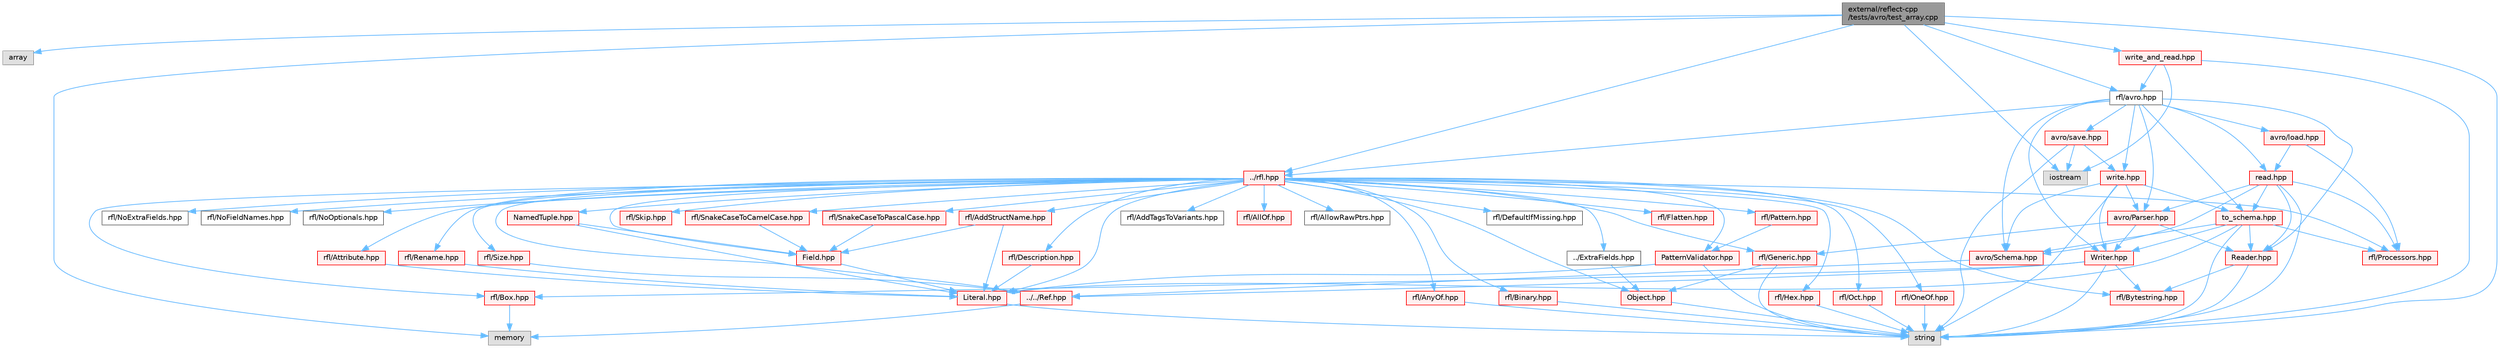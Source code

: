 digraph "external/reflect-cpp/tests/avro/test_array.cpp"
{
 // LATEX_PDF_SIZE
  bgcolor="transparent";
  edge [fontname=Helvetica,fontsize=10,labelfontname=Helvetica,labelfontsize=10];
  node [fontname=Helvetica,fontsize=10,shape=box,height=0.2,width=0.4];
  Node1 [id="Node000001",label="external/reflect-cpp\l/tests/avro/test_array.cpp",height=0.2,width=0.4,color="gray40", fillcolor="grey60", style="filled", fontcolor="black",tooltip=" "];
  Node1 -> Node2 [id="edge1_Node000001_Node000002",color="steelblue1",style="solid",tooltip=" "];
  Node2 [id="Node000002",label="array",height=0.2,width=0.4,color="grey60", fillcolor="#E0E0E0", style="filled",tooltip=" "];
  Node1 -> Node3 [id="edge2_Node000001_Node000003",color="steelblue1",style="solid",tooltip=" "];
  Node3 [id="Node000003",label="iostream",height=0.2,width=0.4,color="grey60", fillcolor="#E0E0E0", style="filled",tooltip=" "];
  Node1 -> Node4 [id="edge3_Node000001_Node000004",color="steelblue1",style="solid",tooltip=" "];
  Node4 [id="Node000004",label="memory",height=0.2,width=0.4,color="grey60", fillcolor="#E0E0E0", style="filled",tooltip=" "];
  Node1 -> Node5 [id="edge4_Node000001_Node000005",color="steelblue1",style="solid",tooltip=" "];
  Node5 [id="Node000005",label="rfl/avro.hpp",height=0.2,width=0.4,color="grey40", fillcolor="white", style="filled",URL="$avro_8hpp.html",tooltip=" "];
  Node5 -> Node6 [id="edge5_Node000005_Node000006",color="steelblue1",style="solid",tooltip=" "];
  Node6 [id="Node000006",label="../rfl.hpp",height=0.2,width=0.4,color="red", fillcolor="#FFF0F0", style="filled",URL="$rfl_8hpp.html",tooltip=" "];
  Node6 -> Node7 [id="edge6_Node000006_Node000007",color="steelblue1",style="solid",tooltip=" "];
  Node7 [id="Node000007",label="rfl/AddStructName.hpp",height=0.2,width=0.4,color="red", fillcolor="#FFF0F0", style="filled",URL="$_add_struct_name_8hpp.html",tooltip=" "];
  Node7 -> Node9 [id="edge7_Node000007_Node000009",color="steelblue1",style="solid",tooltip=" "];
  Node9 [id="Node000009",label="Field.hpp",height=0.2,width=0.4,color="red", fillcolor="#FFF0F0", style="filled",URL="$_field_8hpp.html",tooltip=" "];
  Node9 -> Node14 [id="edge8_Node000009_Node000014",color="steelblue1",style="solid",tooltip=" "];
  Node14 [id="Node000014",label="Literal.hpp",height=0.2,width=0.4,color="red", fillcolor="#FFF0F0", style="filled",URL="$_literal_8hpp.html",tooltip=" "];
  Node14 -> Node18 [id="edge9_Node000014_Node000018",color="steelblue1",style="solid",tooltip=" "];
  Node18 [id="Node000018",label="string",height=0.2,width=0.4,color="grey60", fillcolor="#E0E0E0", style="filled",tooltip=" "];
  Node7 -> Node14 [id="edge10_Node000007_Node000014",color="steelblue1",style="solid",tooltip=" "];
  Node6 -> Node55 [id="edge11_Node000006_Node000055",color="steelblue1",style="solid",tooltip=" "];
  Node55 [id="Node000055",label="rfl/AddTagsToVariants.hpp",height=0.2,width=0.4,color="grey40", fillcolor="white", style="filled",URL="$_add_tags_to_variants_8hpp.html",tooltip=" "];
  Node6 -> Node56 [id="edge12_Node000006_Node000056",color="steelblue1",style="solid",tooltip=" "];
  Node56 [id="Node000056",label="rfl/AllOf.hpp",height=0.2,width=0.4,color="red", fillcolor="#FFF0F0", style="filled",URL="$_all_of_8hpp.html",tooltip=" "];
  Node6 -> Node65 [id="edge13_Node000006_Node000065",color="steelblue1",style="solid",tooltip=" "];
  Node65 [id="Node000065",label="rfl/AllowRawPtrs.hpp",height=0.2,width=0.4,color="grey40", fillcolor="white", style="filled",URL="$_allow_raw_ptrs_8hpp.html",tooltip=" "];
  Node6 -> Node66 [id="edge14_Node000006_Node000066",color="steelblue1",style="solid",tooltip=" "];
  Node66 [id="Node000066",label="rfl/AnyOf.hpp",height=0.2,width=0.4,color="red", fillcolor="#FFF0F0", style="filled",URL="$_any_of_8hpp.html",tooltip=" "];
  Node66 -> Node18 [id="edge15_Node000066_Node000018",color="steelblue1",style="solid",tooltip=" "];
  Node6 -> Node68 [id="edge16_Node000006_Node000068",color="steelblue1",style="solid",tooltip=" "];
  Node68 [id="Node000068",label="rfl/Attribute.hpp",height=0.2,width=0.4,color="red", fillcolor="#FFF0F0", style="filled",URL="$_attribute_8hpp.html",tooltip=" "];
  Node68 -> Node14 [id="edge17_Node000068_Node000014",color="steelblue1",style="solid",tooltip=" "];
  Node6 -> Node69 [id="edge18_Node000006_Node000069",color="steelblue1",style="solid",tooltip=" "];
  Node69 [id="Node000069",label="rfl/Binary.hpp",height=0.2,width=0.4,color="red", fillcolor="#FFF0F0", style="filled",URL="$_binary_8hpp.html",tooltip=" "];
  Node69 -> Node18 [id="edge19_Node000069_Node000018",color="steelblue1",style="solid",tooltip=" "];
  Node6 -> Node71 [id="edge20_Node000006_Node000071",color="steelblue1",style="solid",tooltip=" "];
  Node71 [id="Node000071",label="rfl/Box.hpp",height=0.2,width=0.4,color="red", fillcolor="#FFF0F0", style="filled",URL="$_box_8hpp.html",tooltip=" "];
  Node71 -> Node4 [id="edge21_Node000071_Node000004",color="steelblue1",style="solid",tooltip=" "];
  Node6 -> Node72 [id="edge22_Node000006_Node000072",color="steelblue1",style="solid",tooltip=" "];
  Node72 [id="Node000072",label="rfl/Bytestring.hpp",height=0.2,width=0.4,color="red", fillcolor="#FFF0F0", style="filled",URL="$_bytestring_8hpp.html",tooltip=" "];
  Node6 -> Node73 [id="edge23_Node000006_Node000073",color="steelblue1",style="solid",tooltip=" "];
  Node73 [id="Node000073",label="rfl/DefaultIfMissing.hpp",height=0.2,width=0.4,color="grey40", fillcolor="white", style="filled",URL="$_default_if_missing_8hpp.html",tooltip=" "];
  Node6 -> Node74 [id="edge24_Node000006_Node000074",color="steelblue1",style="solid",tooltip=" "];
  Node74 [id="Node000074",label="rfl/Description.hpp",height=0.2,width=0.4,color="red", fillcolor="#FFF0F0", style="filled",URL="$_description_8hpp.html",tooltip=" "];
  Node74 -> Node14 [id="edge25_Node000074_Node000014",color="steelblue1",style="solid",tooltip=" "];
  Node6 -> Node49 [id="edge26_Node000006_Node000049",color="steelblue1",style="solid",tooltip=" "];
  Node49 [id="Node000049",label="../ExtraFields.hpp",height=0.2,width=0.4,color="grey40", fillcolor="white", style="filled",URL="$_extra_fields_8hpp.html",tooltip=" "];
  Node49 -> Node50 [id="edge27_Node000049_Node000050",color="steelblue1",style="solid",tooltip=" "];
  Node50 [id="Node000050",label="Object.hpp",height=0.2,width=0.4,color="red", fillcolor="#FFF0F0", style="filled",URL="$_object_8hpp.html",tooltip=" "];
  Node50 -> Node18 [id="edge28_Node000050_Node000018",color="steelblue1",style="solid",tooltip=" "];
  Node6 -> Node9 [id="edge29_Node000006_Node000009",color="steelblue1",style="solid",tooltip=" "];
  Node6 -> Node75 [id="edge30_Node000006_Node000075",color="steelblue1",style="solid",tooltip=" "];
  Node75 [id="Node000075",label="rfl/Flatten.hpp",height=0.2,width=0.4,color="red", fillcolor="#FFF0F0", style="filled",URL="$_flatten_8hpp.html",tooltip=" "];
  Node6 -> Node76 [id="edge31_Node000006_Node000076",color="steelblue1",style="solid",tooltip=" "];
  Node76 [id="Node000076",label="rfl/Generic.hpp",height=0.2,width=0.4,color="red", fillcolor="#FFF0F0", style="filled",URL="$_generic_8hpp.html",tooltip=" "];
  Node76 -> Node18 [id="edge32_Node000076_Node000018",color="steelblue1",style="solid",tooltip=" "];
  Node76 -> Node50 [id="edge33_Node000076_Node000050",color="steelblue1",style="solid",tooltip=" "];
  Node6 -> Node78 [id="edge34_Node000006_Node000078",color="steelblue1",style="solid",tooltip=" "];
  Node78 [id="Node000078",label="rfl/Hex.hpp",height=0.2,width=0.4,color="red", fillcolor="#FFF0F0", style="filled",URL="$_hex_8hpp.html",tooltip=" "];
  Node78 -> Node18 [id="edge35_Node000078_Node000018",color="steelblue1",style="solid",tooltip=" "];
  Node6 -> Node14 [id="edge36_Node000006_Node000014",color="steelblue1",style="solid",tooltip=" "];
  Node6 -> Node43 [id="edge37_Node000006_Node000043",color="steelblue1",style="solid",tooltip=" "];
  Node43 [id="Node000043",label="NamedTuple.hpp",height=0.2,width=0.4,color="red", fillcolor="#FFF0F0", style="filled",URL="$_named_tuple_8hpp.html",tooltip=" "];
  Node43 -> Node9 [id="edge38_Node000043_Node000009",color="steelblue1",style="solid",tooltip=" "];
  Node43 -> Node14 [id="edge39_Node000043_Node000014",color="steelblue1",style="solid",tooltip=" "];
  Node6 -> Node79 [id="edge40_Node000006_Node000079",color="steelblue1",style="solid",tooltip=" "];
  Node79 [id="Node000079",label="rfl/NoExtraFields.hpp",height=0.2,width=0.4,color="grey40", fillcolor="white", style="filled",URL="$_no_extra_fields_8hpp.html",tooltip=" "];
  Node6 -> Node80 [id="edge41_Node000006_Node000080",color="steelblue1",style="solid",tooltip=" "];
  Node80 [id="Node000080",label="rfl/NoFieldNames.hpp",height=0.2,width=0.4,color="grey40", fillcolor="white", style="filled",URL="$_no_field_names_8hpp.html",tooltip=" "];
  Node6 -> Node81 [id="edge42_Node000006_Node000081",color="steelblue1",style="solid",tooltip=" "];
  Node81 [id="Node000081",label="rfl/NoOptionals.hpp",height=0.2,width=0.4,color="grey40", fillcolor="white", style="filled",URL="$_no_optionals_8hpp.html",tooltip=" "];
  Node6 -> Node50 [id="edge43_Node000006_Node000050",color="steelblue1",style="solid",tooltip=" "];
  Node6 -> Node82 [id="edge44_Node000006_Node000082",color="steelblue1",style="solid",tooltip=" "];
  Node82 [id="Node000082",label="rfl/Oct.hpp",height=0.2,width=0.4,color="red", fillcolor="#FFF0F0", style="filled",URL="$_oct_8hpp.html",tooltip=" "];
  Node82 -> Node18 [id="edge45_Node000082_Node000018",color="steelblue1",style="solid",tooltip=" "];
  Node6 -> Node84 [id="edge46_Node000006_Node000084",color="steelblue1",style="solid",tooltip=" "];
  Node84 [id="Node000084",label="rfl/OneOf.hpp",height=0.2,width=0.4,color="red", fillcolor="#FFF0F0", style="filled",URL="$_one_of_8hpp.html",tooltip=" "];
  Node84 -> Node18 [id="edge47_Node000084_Node000018",color="steelblue1",style="solid",tooltip=" "];
  Node6 -> Node85 [id="edge48_Node000006_Node000085",color="steelblue1",style="solid",tooltip=" "];
  Node85 [id="Node000085",label="rfl/Pattern.hpp",height=0.2,width=0.4,color="red", fillcolor="#FFF0F0", style="filled",URL="$_pattern_8hpp.html",tooltip=" "];
  Node85 -> Node86 [id="edge49_Node000085_Node000086",color="steelblue1",style="solid",tooltip=" "];
  Node86 [id="Node000086",label="PatternValidator.hpp",height=0.2,width=0.4,color="red", fillcolor="#FFF0F0", style="filled",URL="$_pattern_validator_8hpp.html",tooltip=" "];
  Node86 -> Node18 [id="edge50_Node000086_Node000018",color="steelblue1",style="solid",tooltip=" "];
  Node86 -> Node14 [id="edge51_Node000086_Node000014",color="steelblue1",style="solid",tooltip=" "];
  Node6 -> Node86 [id="edge52_Node000006_Node000086",color="steelblue1",style="solid",tooltip=" "];
  Node6 -> Node92 [id="edge53_Node000006_Node000092",color="steelblue1",style="solid",tooltip=" "];
  Node92 [id="Node000092",label="rfl/Processors.hpp",height=0.2,width=0.4,color="red", fillcolor="#FFF0F0", style="filled",URL="$_processors_8hpp.html",tooltip=" "];
  Node6 -> Node59 [id="edge54_Node000006_Node000059",color="steelblue1",style="solid",tooltip=" "];
  Node59 [id="Node000059",label="../../Ref.hpp",height=0.2,width=0.4,color="red", fillcolor="#FFF0F0", style="filled",URL="$_ref_8hpp.html",tooltip=" "];
  Node59 -> Node4 [id="edge55_Node000059_Node000004",color="steelblue1",style="solid",tooltip=" "];
  Node6 -> Node101 [id="edge56_Node000006_Node000101",color="steelblue1",style="solid",tooltip=" "];
  Node101 [id="Node000101",label="rfl/Rename.hpp",height=0.2,width=0.4,color="red", fillcolor="#FFF0F0", style="filled",URL="$_rename_8hpp.html",tooltip=" "];
  Node101 -> Node14 [id="edge57_Node000101_Node000014",color="steelblue1",style="solid",tooltip=" "];
  Node6 -> Node102 [id="edge58_Node000006_Node000102",color="steelblue1",style="solid",tooltip=" "];
  Node102 [id="Node000102",label="rfl/Size.hpp",height=0.2,width=0.4,color="red", fillcolor="#FFF0F0", style="filled",URL="$_size_8hpp.html",tooltip=" "];
  Node102 -> Node59 [id="edge59_Node000102_Node000059",color="steelblue1",style="solid",tooltip=" "];
  Node6 -> Node103 [id="edge60_Node000006_Node000103",color="steelblue1",style="solid",tooltip=" "];
  Node103 [id="Node000103",label="rfl/Skip.hpp",height=0.2,width=0.4,color="red", fillcolor="#FFF0F0", style="filled",URL="$_skip_8hpp.html",tooltip=" "];
  Node6 -> Node105 [id="edge61_Node000006_Node000105",color="steelblue1",style="solid",tooltip=" "];
  Node105 [id="Node000105",label="rfl/SnakeCaseToCamelCase.hpp",height=0.2,width=0.4,color="red", fillcolor="#FFF0F0", style="filled",URL="$_snake_case_to_camel_case_8hpp.html",tooltip=" "];
  Node105 -> Node9 [id="edge62_Node000105_Node000009",color="steelblue1",style="solid",tooltip=" "];
  Node6 -> Node108 [id="edge63_Node000006_Node000108",color="steelblue1",style="solid",tooltip=" "];
  Node108 [id="Node000108",label="rfl/SnakeCaseToPascalCase.hpp",height=0.2,width=0.4,color="red", fillcolor="#FFF0F0", style="filled",URL="$_snake_case_to_pascal_case_8hpp.html",tooltip=" "];
  Node108 -> Node9 [id="edge64_Node000108_Node000009",color="steelblue1",style="solid",tooltip=" "];
  Node5 -> Node297 [id="edge65_Node000005_Node000297",color="steelblue1",style="solid",tooltip=" "];
  Node297 [id="Node000297",label="avro/Parser.hpp",height=0.2,width=0.4,color="red", fillcolor="#FFF0F0", style="filled",URL="$avro_2_parser_8hpp.html",tooltip=" "];
  Node297 -> Node76 [id="edge66_Node000297_Node000076",color="steelblue1",style="solid",tooltip=" "];
  Node297 -> Node298 [id="edge67_Node000297_Node000298",color="steelblue1",style="solid",tooltip=" "];
  Node298 [id="Node000298",label="Reader.hpp",height=0.2,width=0.4,color="red", fillcolor="#FFF0F0", style="filled",URL="$avro_2_reader_8hpp.html",tooltip=" "];
  Node298 -> Node18 [id="edge68_Node000298_Node000018",color="steelblue1",style="solid",tooltip=" "];
  Node298 -> Node72 [id="edge69_Node000298_Node000072",color="steelblue1",style="solid",tooltip=" "];
  Node297 -> Node300 [id="edge70_Node000297_Node000300",color="steelblue1",style="solid",tooltip=" "];
  Node300 [id="Node000300",label="Writer.hpp",height=0.2,width=0.4,color="red", fillcolor="#FFF0F0", style="filled",URL="$avro_2_writer_8hpp.html",tooltip=" "];
  Node300 -> Node18 [id="edge71_Node000300_Node000018",color="steelblue1",style="solid",tooltip=" "];
  Node300 -> Node71 [id="edge72_Node000300_Node000071",color="steelblue1",style="solid",tooltip=" "];
  Node300 -> Node72 [id="edge73_Node000300_Node000072",color="steelblue1",style="solid",tooltip=" "];
  Node300 -> Node59 [id="edge74_Node000300_Node000059",color="steelblue1",style="solid",tooltip=" "];
  Node5 -> Node298 [id="edge75_Node000005_Node000298",color="steelblue1",style="solid",tooltip=" "];
  Node5 -> Node301 [id="edge76_Node000005_Node000301",color="steelblue1",style="solid",tooltip=" "];
  Node301 [id="Node000301",label="avro/Schema.hpp",height=0.2,width=0.4,color="red", fillcolor="#FFF0F0", style="filled",URL="$avro_2_schema_8hpp.html",tooltip=" "];
  Node301 -> Node59 [id="edge77_Node000301_Node000059",color="steelblue1",style="solid",tooltip=" "];
  Node5 -> Node300 [id="edge78_Node000005_Node000300",color="steelblue1",style="solid",tooltip=" "];
  Node5 -> Node303 [id="edge79_Node000005_Node000303",color="steelblue1",style="solid",tooltip=" "];
  Node303 [id="Node000303",label="avro/load.hpp",height=0.2,width=0.4,color="red", fillcolor="#FFF0F0", style="filled",URL="$avro_2load_8hpp.html",tooltip=" "];
  Node303 -> Node92 [id="edge80_Node000303_Node000092",color="steelblue1",style="solid",tooltip=" "];
  Node303 -> Node306 [id="edge81_Node000303_Node000306",color="steelblue1",style="solid",tooltip=" "];
  Node306 [id="Node000306",label="read.hpp",height=0.2,width=0.4,color="red", fillcolor="#FFF0F0", style="filled",URL="$avro_2read_8hpp.html",tooltip=" "];
  Node306 -> Node18 [id="edge82_Node000306_Node000018",color="steelblue1",style="solid",tooltip=" "];
  Node306 -> Node92 [id="edge83_Node000306_Node000092",color="steelblue1",style="solid",tooltip=" "];
  Node306 -> Node297 [id="edge84_Node000306_Node000297",color="steelblue1",style="solid",tooltip=" "];
  Node306 -> Node298 [id="edge85_Node000306_Node000298",color="steelblue1",style="solid",tooltip=" "];
  Node306 -> Node301 [id="edge86_Node000306_Node000301",color="steelblue1",style="solid",tooltip=" "];
  Node306 -> Node307 [id="edge87_Node000306_Node000307",color="steelblue1",style="solid",tooltip=" "];
  Node307 [id="Node000307",label="to_schema.hpp",height=0.2,width=0.4,color="red", fillcolor="#FFF0F0", style="filled",URL="$avro_2to__schema_8hpp.html",tooltip=" "];
  Node307 -> Node18 [id="edge88_Node000307_Node000018",color="steelblue1",style="solid",tooltip=" "];
  Node307 -> Node14 [id="edge89_Node000307_Node000014",color="steelblue1",style="solid",tooltip=" "];
  Node307 -> Node92 [id="edge90_Node000307_Node000092",color="steelblue1",style="solid",tooltip=" "];
  Node307 -> Node298 [id="edge91_Node000307_Node000298",color="steelblue1",style="solid",tooltip=" "];
  Node307 -> Node301 [id="edge92_Node000307_Node000301",color="steelblue1",style="solid",tooltip=" "];
  Node307 -> Node300 [id="edge93_Node000307_Node000300",color="steelblue1",style="solid",tooltip=" "];
  Node5 -> Node306 [id="edge94_Node000005_Node000306",color="steelblue1",style="solid",tooltip=" "];
  Node5 -> Node465 [id="edge95_Node000005_Node000465",color="steelblue1",style="solid",tooltip=" "];
  Node465 [id="Node000465",label="avro/save.hpp",height=0.2,width=0.4,color="red", fillcolor="#FFF0F0", style="filled",URL="$avro_2save_8hpp.html",tooltip=" "];
  Node465 -> Node3 [id="edge96_Node000465_Node000003",color="steelblue1",style="solid",tooltip=" "];
  Node465 -> Node18 [id="edge97_Node000465_Node000018",color="steelblue1",style="solid",tooltip=" "];
  Node465 -> Node467 [id="edge98_Node000465_Node000467",color="steelblue1",style="solid",tooltip=" "];
  Node467 [id="Node000467",label="write.hpp",height=0.2,width=0.4,color="red", fillcolor="#FFF0F0", style="filled",URL="$avro_2write_8hpp.html",tooltip=" "];
  Node467 -> Node18 [id="edge99_Node000467_Node000018",color="steelblue1",style="solid",tooltip=" "];
  Node467 -> Node297 [id="edge100_Node000467_Node000297",color="steelblue1",style="solid",tooltip=" "];
  Node467 -> Node301 [id="edge101_Node000467_Node000301",color="steelblue1",style="solid",tooltip=" "];
  Node467 -> Node300 [id="edge102_Node000467_Node000300",color="steelblue1",style="solid",tooltip=" "];
  Node467 -> Node307 [id="edge103_Node000467_Node000307",color="steelblue1",style="solid",tooltip=" "];
  Node5 -> Node307 [id="edge104_Node000005_Node000307",color="steelblue1",style="solid",tooltip=" "];
  Node5 -> Node467 [id="edge105_Node000005_Node000467",color="steelblue1",style="solid",tooltip=" "];
  Node1 -> Node18 [id="edge106_Node000001_Node000018",color="steelblue1",style="solid",tooltip=" "];
  Node1 -> Node6 [id="edge107_Node000001_Node000006",color="steelblue1",style="solid",tooltip=" "];
  Node1 -> Node468 [id="edge108_Node000001_Node000468",color="steelblue1",style="solid",tooltip=" "];
  Node468 [id="Node000468",label="write_and_read.hpp",height=0.2,width=0.4,color="red", fillcolor="#FFF0F0", style="filled",URL="$avro_2write__and__read_8hpp.html",tooltip=" "];
  Node468 -> Node3 [id="edge109_Node000468_Node000003",color="steelblue1",style="solid",tooltip=" "];
  Node468 -> Node5 [id="edge110_Node000468_Node000005",color="steelblue1",style="solid",tooltip=" "];
  Node468 -> Node18 [id="edge111_Node000468_Node000018",color="steelblue1",style="solid",tooltip=" "];
}
